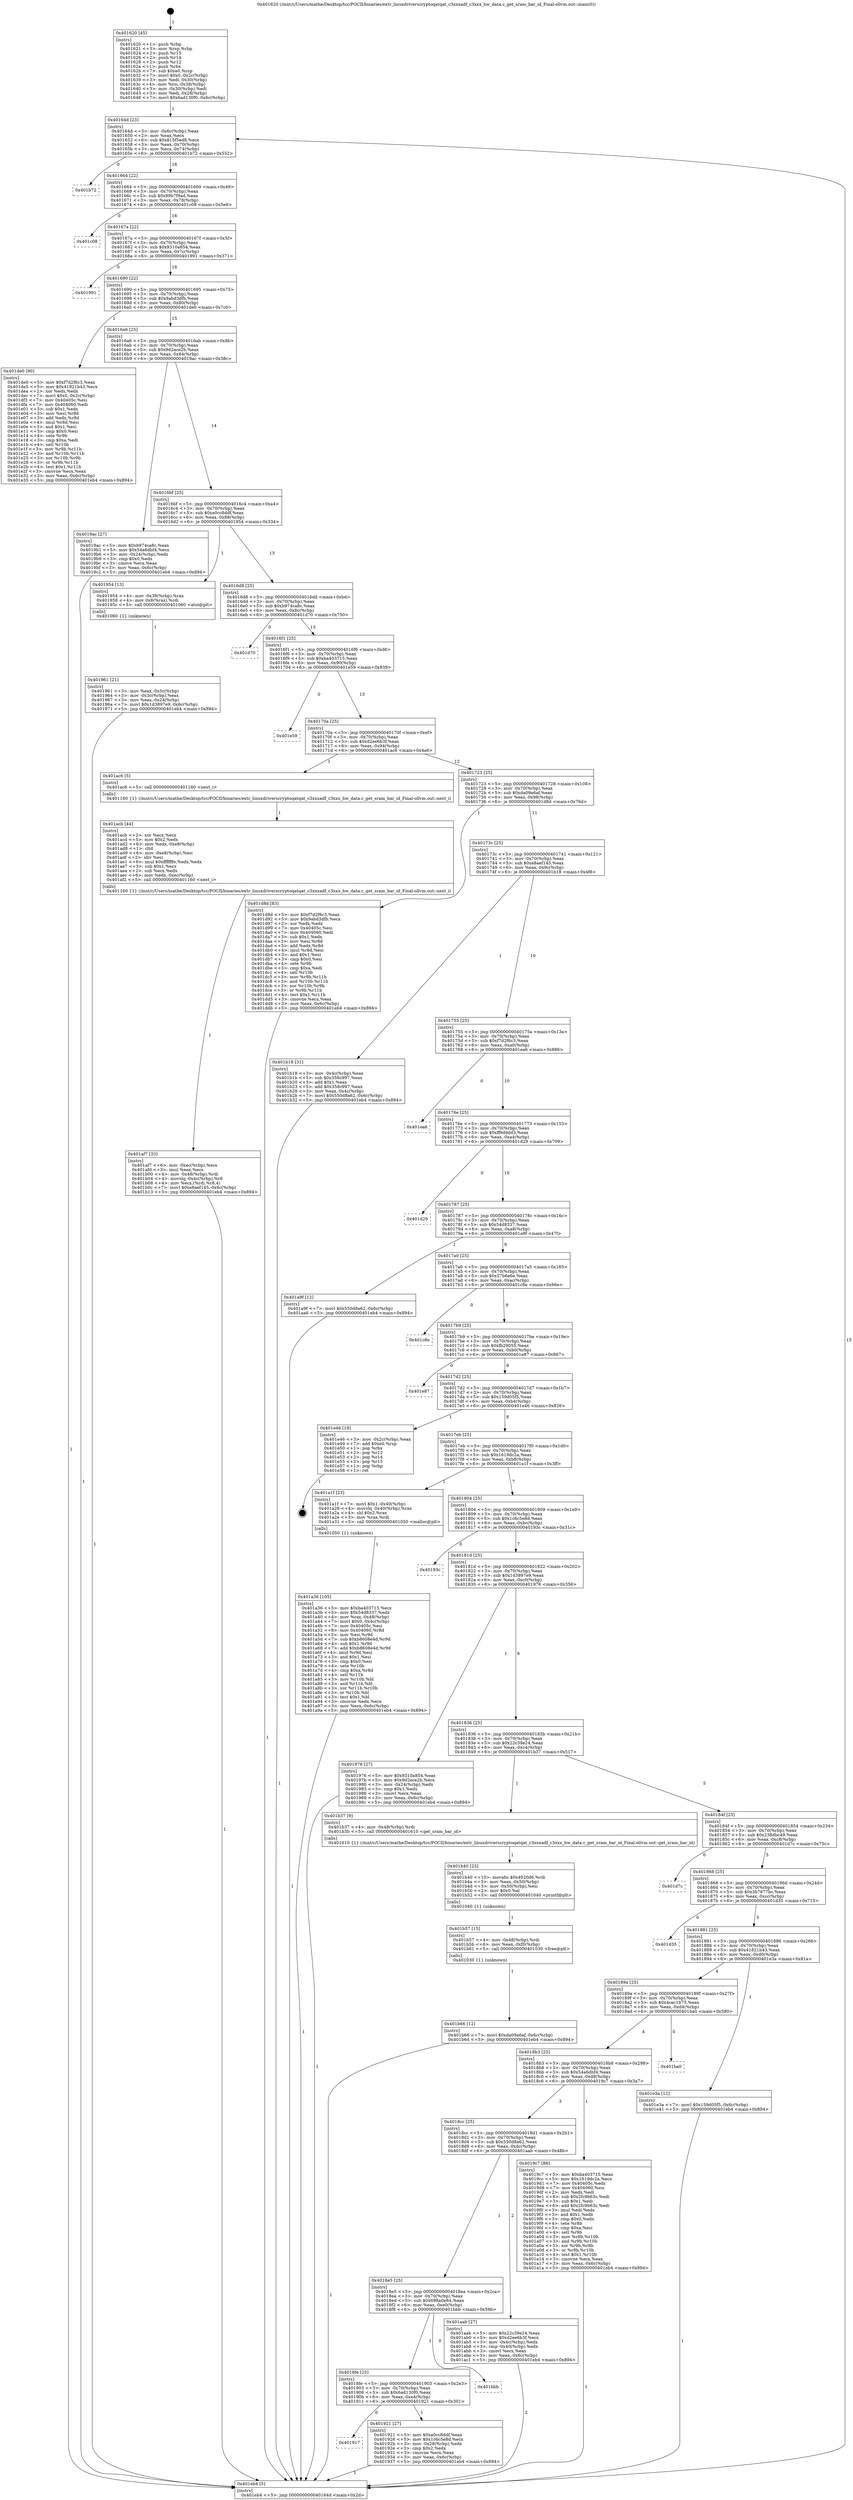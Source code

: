 digraph "0x401620" {
  label = "0x401620 (/mnt/c/Users/mathe/Desktop/tcc/POCII/binaries/extr_linuxdriverscryptoqatqat_c3xxxadf_c3xxx_hw_data.c_get_sram_bar_id_Final-ollvm.out::main(0))"
  labelloc = "t"
  node[shape=record]

  Entry [label="",width=0.3,height=0.3,shape=circle,fillcolor=black,style=filled]
  "0x40164d" [label="{
     0x40164d [23]\l
     | [instrs]\l
     &nbsp;&nbsp;0x40164d \<+3\>: mov -0x6c(%rbp),%eax\l
     &nbsp;&nbsp;0x401650 \<+2\>: mov %eax,%ecx\l
     &nbsp;&nbsp;0x401652 \<+6\>: sub $0x815f5ed8,%ecx\l
     &nbsp;&nbsp;0x401658 \<+3\>: mov %eax,-0x70(%rbp)\l
     &nbsp;&nbsp;0x40165b \<+3\>: mov %ecx,-0x74(%rbp)\l
     &nbsp;&nbsp;0x40165e \<+6\>: je 0000000000401b72 \<main+0x552\>\l
  }"]
  "0x401b72" [label="{
     0x401b72\l
  }", style=dashed]
  "0x401664" [label="{
     0x401664 [22]\l
     | [instrs]\l
     &nbsp;&nbsp;0x401664 \<+5\>: jmp 0000000000401669 \<main+0x49\>\l
     &nbsp;&nbsp;0x401669 \<+3\>: mov -0x70(%rbp),%eax\l
     &nbsp;&nbsp;0x40166c \<+5\>: sub $0x89b7f9ad,%eax\l
     &nbsp;&nbsp;0x401671 \<+3\>: mov %eax,-0x78(%rbp)\l
     &nbsp;&nbsp;0x401674 \<+6\>: je 0000000000401c08 \<main+0x5e8\>\l
  }"]
  Exit [label="",width=0.3,height=0.3,shape=circle,fillcolor=black,style=filled,peripheries=2]
  "0x401c08" [label="{
     0x401c08\l
  }", style=dashed]
  "0x40167a" [label="{
     0x40167a [22]\l
     | [instrs]\l
     &nbsp;&nbsp;0x40167a \<+5\>: jmp 000000000040167f \<main+0x5f\>\l
     &nbsp;&nbsp;0x40167f \<+3\>: mov -0x70(%rbp),%eax\l
     &nbsp;&nbsp;0x401682 \<+5\>: sub $0x9310a854,%eax\l
     &nbsp;&nbsp;0x401687 \<+3\>: mov %eax,-0x7c(%rbp)\l
     &nbsp;&nbsp;0x40168a \<+6\>: je 0000000000401991 \<main+0x371\>\l
  }"]
  "0x401b66" [label="{
     0x401b66 [12]\l
     | [instrs]\l
     &nbsp;&nbsp;0x401b66 \<+7\>: movl $0xda09a6af,-0x6c(%rbp)\l
     &nbsp;&nbsp;0x401b6d \<+5\>: jmp 0000000000401eb4 \<main+0x894\>\l
  }"]
  "0x401991" [label="{
     0x401991\l
  }", style=dashed]
  "0x401690" [label="{
     0x401690 [22]\l
     | [instrs]\l
     &nbsp;&nbsp;0x401690 \<+5\>: jmp 0000000000401695 \<main+0x75\>\l
     &nbsp;&nbsp;0x401695 \<+3\>: mov -0x70(%rbp),%eax\l
     &nbsp;&nbsp;0x401698 \<+5\>: sub $0x9abd3dfb,%eax\l
     &nbsp;&nbsp;0x40169d \<+3\>: mov %eax,-0x80(%rbp)\l
     &nbsp;&nbsp;0x4016a0 \<+6\>: je 0000000000401de0 \<main+0x7c0\>\l
  }"]
  "0x401b57" [label="{
     0x401b57 [15]\l
     | [instrs]\l
     &nbsp;&nbsp;0x401b57 \<+4\>: mov -0x48(%rbp),%rdi\l
     &nbsp;&nbsp;0x401b5b \<+6\>: mov %eax,-0xf0(%rbp)\l
     &nbsp;&nbsp;0x401b61 \<+5\>: call 0000000000401030 \<free@plt\>\l
     | [calls]\l
     &nbsp;&nbsp;0x401030 \{1\} (unknown)\l
  }"]
  "0x401de0" [label="{
     0x401de0 [90]\l
     | [instrs]\l
     &nbsp;&nbsp;0x401de0 \<+5\>: mov $0xf7d2f6c3,%eax\l
     &nbsp;&nbsp;0x401de5 \<+5\>: mov $0x41821b43,%ecx\l
     &nbsp;&nbsp;0x401dea \<+2\>: xor %edx,%edx\l
     &nbsp;&nbsp;0x401dec \<+7\>: movl $0x0,-0x2c(%rbp)\l
     &nbsp;&nbsp;0x401df3 \<+7\>: mov 0x40405c,%esi\l
     &nbsp;&nbsp;0x401dfa \<+7\>: mov 0x404060,%edi\l
     &nbsp;&nbsp;0x401e01 \<+3\>: sub $0x1,%edx\l
     &nbsp;&nbsp;0x401e04 \<+3\>: mov %esi,%r8d\l
     &nbsp;&nbsp;0x401e07 \<+3\>: add %edx,%r8d\l
     &nbsp;&nbsp;0x401e0a \<+4\>: imul %r8d,%esi\l
     &nbsp;&nbsp;0x401e0e \<+3\>: and $0x1,%esi\l
     &nbsp;&nbsp;0x401e11 \<+3\>: cmp $0x0,%esi\l
     &nbsp;&nbsp;0x401e14 \<+4\>: sete %r9b\l
     &nbsp;&nbsp;0x401e18 \<+3\>: cmp $0xa,%edi\l
     &nbsp;&nbsp;0x401e1b \<+4\>: setl %r10b\l
     &nbsp;&nbsp;0x401e1f \<+3\>: mov %r9b,%r11b\l
     &nbsp;&nbsp;0x401e22 \<+3\>: and %r10b,%r11b\l
     &nbsp;&nbsp;0x401e25 \<+3\>: xor %r10b,%r9b\l
     &nbsp;&nbsp;0x401e28 \<+3\>: or %r9b,%r11b\l
     &nbsp;&nbsp;0x401e2b \<+4\>: test $0x1,%r11b\l
     &nbsp;&nbsp;0x401e2f \<+3\>: cmovne %ecx,%eax\l
     &nbsp;&nbsp;0x401e32 \<+3\>: mov %eax,-0x6c(%rbp)\l
     &nbsp;&nbsp;0x401e35 \<+5\>: jmp 0000000000401eb4 \<main+0x894\>\l
  }"]
  "0x4016a6" [label="{
     0x4016a6 [25]\l
     | [instrs]\l
     &nbsp;&nbsp;0x4016a6 \<+5\>: jmp 00000000004016ab \<main+0x8b\>\l
     &nbsp;&nbsp;0x4016ab \<+3\>: mov -0x70(%rbp),%eax\l
     &nbsp;&nbsp;0x4016ae \<+5\>: sub $0x9d2ace2b,%eax\l
     &nbsp;&nbsp;0x4016b3 \<+6\>: mov %eax,-0x84(%rbp)\l
     &nbsp;&nbsp;0x4016b9 \<+6\>: je 00000000004019ac \<main+0x38c\>\l
  }"]
  "0x401b40" [label="{
     0x401b40 [23]\l
     | [instrs]\l
     &nbsp;&nbsp;0x401b40 \<+10\>: movabs $0x4020d6,%rdi\l
     &nbsp;&nbsp;0x401b4a \<+3\>: mov %eax,-0x50(%rbp)\l
     &nbsp;&nbsp;0x401b4d \<+3\>: mov -0x50(%rbp),%esi\l
     &nbsp;&nbsp;0x401b50 \<+2\>: mov $0x0,%al\l
     &nbsp;&nbsp;0x401b52 \<+5\>: call 0000000000401040 \<printf@plt\>\l
     | [calls]\l
     &nbsp;&nbsp;0x401040 \{1\} (unknown)\l
  }"]
  "0x4019ac" [label="{
     0x4019ac [27]\l
     | [instrs]\l
     &nbsp;&nbsp;0x4019ac \<+5\>: mov $0xb974ca8c,%eax\l
     &nbsp;&nbsp;0x4019b1 \<+5\>: mov $0x54a6dbf4,%ecx\l
     &nbsp;&nbsp;0x4019b6 \<+3\>: mov -0x24(%rbp),%edx\l
     &nbsp;&nbsp;0x4019b9 \<+3\>: cmp $0x0,%edx\l
     &nbsp;&nbsp;0x4019bc \<+3\>: cmove %ecx,%eax\l
     &nbsp;&nbsp;0x4019bf \<+3\>: mov %eax,-0x6c(%rbp)\l
     &nbsp;&nbsp;0x4019c2 \<+5\>: jmp 0000000000401eb4 \<main+0x894\>\l
  }"]
  "0x4016bf" [label="{
     0x4016bf [25]\l
     | [instrs]\l
     &nbsp;&nbsp;0x4016bf \<+5\>: jmp 00000000004016c4 \<main+0xa4\>\l
     &nbsp;&nbsp;0x4016c4 \<+3\>: mov -0x70(%rbp),%eax\l
     &nbsp;&nbsp;0x4016c7 \<+5\>: sub $0xa0cc8ddf,%eax\l
     &nbsp;&nbsp;0x4016cc \<+6\>: mov %eax,-0x88(%rbp)\l
     &nbsp;&nbsp;0x4016d2 \<+6\>: je 0000000000401954 \<main+0x334\>\l
  }"]
  "0x401af7" [label="{
     0x401af7 [33]\l
     | [instrs]\l
     &nbsp;&nbsp;0x401af7 \<+6\>: mov -0xec(%rbp),%ecx\l
     &nbsp;&nbsp;0x401afd \<+3\>: imul %eax,%ecx\l
     &nbsp;&nbsp;0x401b00 \<+4\>: mov -0x48(%rbp),%rdi\l
     &nbsp;&nbsp;0x401b04 \<+4\>: movslq -0x4c(%rbp),%r8\l
     &nbsp;&nbsp;0x401b08 \<+4\>: mov %ecx,(%rdi,%r8,4)\l
     &nbsp;&nbsp;0x401b0c \<+7\>: movl $0xe8aef145,-0x6c(%rbp)\l
     &nbsp;&nbsp;0x401b13 \<+5\>: jmp 0000000000401eb4 \<main+0x894\>\l
  }"]
  "0x401954" [label="{
     0x401954 [13]\l
     | [instrs]\l
     &nbsp;&nbsp;0x401954 \<+4\>: mov -0x38(%rbp),%rax\l
     &nbsp;&nbsp;0x401958 \<+4\>: mov 0x8(%rax),%rdi\l
     &nbsp;&nbsp;0x40195c \<+5\>: call 0000000000401060 \<atoi@plt\>\l
     | [calls]\l
     &nbsp;&nbsp;0x401060 \{1\} (unknown)\l
  }"]
  "0x4016d8" [label="{
     0x4016d8 [25]\l
     | [instrs]\l
     &nbsp;&nbsp;0x4016d8 \<+5\>: jmp 00000000004016dd \<main+0xbd\>\l
     &nbsp;&nbsp;0x4016dd \<+3\>: mov -0x70(%rbp),%eax\l
     &nbsp;&nbsp;0x4016e0 \<+5\>: sub $0xb974ca8c,%eax\l
     &nbsp;&nbsp;0x4016e5 \<+6\>: mov %eax,-0x8c(%rbp)\l
     &nbsp;&nbsp;0x4016eb \<+6\>: je 0000000000401d70 \<main+0x750\>\l
  }"]
  "0x401acb" [label="{
     0x401acb [44]\l
     | [instrs]\l
     &nbsp;&nbsp;0x401acb \<+2\>: xor %ecx,%ecx\l
     &nbsp;&nbsp;0x401acd \<+5\>: mov $0x2,%edx\l
     &nbsp;&nbsp;0x401ad2 \<+6\>: mov %edx,-0xe8(%rbp)\l
     &nbsp;&nbsp;0x401ad8 \<+1\>: cltd\l
     &nbsp;&nbsp;0x401ad9 \<+6\>: mov -0xe8(%rbp),%esi\l
     &nbsp;&nbsp;0x401adf \<+2\>: idiv %esi\l
     &nbsp;&nbsp;0x401ae1 \<+6\>: imul $0xfffffffe,%edx,%edx\l
     &nbsp;&nbsp;0x401ae7 \<+3\>: sub $0x1,%ecx\l
     &nbsp;&nbsp;0x401aea \<+2\>: sub %ecx,%edx\l
     &nbsp;&nbsp;0x401aec \<+6\>: mov %edx,-0xec(%rbp)\l
     &nbsp;&nbsp;0x401af2 \<+5\>: call 0000000000401160 \<next_i\>\l
     | [calls]\l
     &nbsp;&nbsp;0x401160 \{1\} (/mnt/c/Users/mathe/Desktop/tcc/POCII/binaries/extr_linuxdriverscryptoqatqat_c3xxxadf_c3xxx_hw_data.c_get_sram_bar_id_Final-ollvm.out::next_i)\l
  }"]
  "0x401d70" [label="{
     0x401d70\l
  }", style=dashed]
  "0x4016f1" [label="{
     0x4016f1 [25]\l
     | [instrs]\l
     &nbsp;&nbsp;0x4016f1 \<+5\>: jmp 00000000004016f6 \<main+0xd6\>\l
     &nbsp;&nbsp;0x4016f6 \<+3\>: mov -0x70(%rbp),%eax\l
     &nbsp;&nbsp;0x4016f9 \<+5\>: sub $0xba403715,%eax\l
     &nbsp;&nbsp;0x4016fe \<+6\>: mov %eax,-0x90(%rbp)\l
     &nbsp;&nbsp;0x401704 \<+6\>: je 0000000000401e59 \<main+0x839\>\l
  }"]
  "0x401a36" [label="{
     0x401a36 [105]\l
     | [instrs]\l
     &nbsp;&nbsp;0x401a36 \<+5\>: mov $0xba403715,%ecx\l
     &nbsp;&nbsp;0x401a3b \<+5\>: mov $0x54d8337,%edx\l
     &nbsp;&nbsp;0x401a40 \<+4\>: mov %rax,-0x48(%rbp)\l
     &nbsp;&nbsp;0x401a44 \<+7\>: movl $0x0,-0x4c(%rbp)\l
     &nbsp;&nbsp;0x401a4b \<+7\>: mov 0x40405c,%esi\l
     &nbsp;&nbsp;0x401a52 \<+8\>: mov 0x404060,%r8d\l
     &nbsp;&nbsp;0x401a5a \<+3\>: mov %esi,%r9d\l
     &nbsp;&nbsp;0x401a5d \<+7\>: sub $0xb8608e4d,%r9d\l
     &nbsp;&nbsp;0x401a64 \<+4\>: sub $0x1,%r9d\l
     &nbsp;&nbsp;0x401a68 \<+7\>: add $0xb8608e4d,%r9d\l
     &nbsp;&nbsp;0x401a6f \<+4\>: imul %r9d,%esi\l
     &nbsp;&nbsp;0x401a73 \<+3\>: and $0x1,%esi\l
     &nbsp;&nbsp;0x401a76 \<+3\>: cmp $0x0,%esi\l
     &nbsp;&nbsp;0x401a79 \<+4\>: sete %r10b\l
     &nbsp;&nbsp;0x401a7d \<+4\>: cmp $0xa,%r8d\l
     &nbsp;&nbsp;0x401a81 \<+4\>: setl %r11b\l
     &nbsp;&nbsp;0x401a85 \<+3\>: mov %r10b,%bl\l
     &nbsp;&nbsp;0x401a88 \<+3\>: and %r11b,%bl\l
     &nbsp;&nbsp;0x401a8b \<+3\>: xor %r11b,%r10b\l
     &nbsp;&nbsp;0x401a8e \<+3\>: or %r10b,%bl\l
     &nbsp;&nbsp;0x401a91 \<+3\>: test $0x1,%bl\l
     &nbsp;&nbsp;0x401a94 \<+3\>: cmovne %edx,%ecx\l
     &nbsp;&nbsp;0x401a97 \<+3\>: mov %ecx,-0x6c(%rbp)\l
     &nbsp;&nbsp;0x401a9a \<+5\>: jmp 0000000000401eb4 \<main+0x894\>\l
  }"]
  "0x401e59" [label="{
     0x401e59\l
  }", style=dashed]
  "0x40170a" [label="{
     0x40170a [25]\l
     | [instrs]\l
     &nbsp;&nbsp;0x40170a \<+5\>: jmp 000000000040170f \<main+0xef\>\l
     &nbsp;&nbsp;0x40170f \<+3\>: mov -0x70(%rbp),%eax\l
     &nbsp;&nbsp;0x401712 \<+5\>: sub $0xd2ee6b3f,%eax\l
     &nbsp;&nbsp;0x401717 \<+6\>: mov %eax,-0x94(%rbp)\l
     &nbsp;&nbsp;0x40171d \<+6\>: je 0000000000401ac6 \<main+0x4a6\>\l
  }"]
  "0x401961" [label="{
     0x401961 [21]\l
     | [instrs]\l
     &nbsp;&nbsp;0x401961 \<+3\>: mov %eax,-0x3c(%rbp)\l
     &nbsp;&nbsp;0x401964 \<+3\>: mov -0x3c(%rbp),%eax\l
     &nbsp;&nbsp;0x401967 \<+3\>: mov %eax,-0x24(%rbp)\l
     &nbsp;&nbsp;0x40196a \<+7\>: movl $0x1d3897e9,-0x6c(%rbp)\l
     &nbsp;&nbsp;0x401971 \<+5\>: jmp 0000000000401eb4 \<main+0x894\>\l
  }"]
  "0x401ac6" [label="{
     0x401ac6 [5]\l
     | [instrs]\l
     &nbsp;&nbsp;0x401ac6 \<+5\>: call 0000000000401160 \<next_i\>\l
     | [calls]\l
     &nbsp;&nbsp;0x401160 \{1\} (/mnt/c/Users/mathe/Desktop/tcc/POCII/binaries/extr_linuxdriverscryptoqatqat_c3xxxadf_c3xxx_hw_data.c_get_sram_bar_id_Final-ollvm.out::next_i)\l
  }"]
  "0x401723" [label="{
     0x401723 [25]\l
     | [instrs]\l
     &nbsp;&nbsp;0x401723 \<+5\>: jmp 0000000000401728 \<main+0x108\>\l
     &nbsp;&nbsp;0x401728 \<+3\>: mov -0x70(%rbp),%eax\l
     &nbsp;&nbsp;0x40172b \<+5\>: sub $0xda09a6af,%eax\l
     &nbsp;&nbsp;0x401730 \<+6\>: mov %eax,-0x98(%rbp)\l
     &nbsp;&nbsp;0x401736 \<+6\>: je 0000000000401d8d \<main+0x76d\>\l
  }"]
  "0x401620" [label="{
     0x401620 [45]\l
     | [instrs]\l
     &nbsp;&nbsp;0x401620 \<+1\>: push %rbp\l
     &nbsp;&nbsp;0x401621 \<+3\>: mov %rsp,%rbp\l
     &nbsp;&nbsp;0x401624 \<+2\>: push %r15\l
     &nbsp;&nbsp;0x401626 \<+2\>: push %r14\l
     &nbsp;&nbsp;0x401628 \<+2\>: push %r12\l
     &nbsp;&nbsp;0x40162a \<+1\>: push %rbx\l
     &nbsp;&nbsp;0x40162b \<+7\>: sub $0xe0,%rsp\l
     &nbsp;&nbsp;0x401632 \<+7\>: movl $0x0,-0x2c(%rbp)\l
     &nbsp;&nbsp;0x401639 \<+3\>: mov %edi,-0x30(%rbp)\l
     &nbsp;&nbsp;0x40163c \<+4\>: mov %rsi,-0x38(%rbp)\l
     &nbsp;&nbsp;0x401640 \<+3\>: mov -0x30(%rbp),%edi\l
     &nbsp;&nbsp;0x401643 \<+3\>: mov %edi,-0x28(%rbp)\l
     &nbsp;&nbsp;0x401646 \<+7\>: movl $0x6ad130f0,-0x6c(%rbp)\l
  }"]
  "0x401d8d" [label="{
     0x401d8d [83]\l
     | [instrs]\l
     &nbsp;&nbsp;0x401d8d \<+5\>: mov $0xf7d2f6c3,%eax\l
     &nbsp;&nbsp;0x401d92 \<+5\>: mov $0x9abd3dfb,%ecx\l
     &nbsp;&nbsp;0x401d97 \<+2\>: xor %edx,%edx\l
     &nbsp;&nbsp;0x401d99 \<+7\>: mov 0x40405c,%esi\l
     &nbsp;&nbsp;0x401da0 \<+7\>: mov 0x404060,%edi\l
     &nbsp;&nbsp;0x401da7 \<+3\>: sub $0x1,%edx\l
     &nbsp;&nbsp;0x401daa \<+3\>: mov %esi,%r8d\l
     &nbsp;&nbsp;0x401dad \<+3\>: add %edx,%r8d\l
     &nbsp;&nbsp;0x401db0 \<+4\>: imul %r8d,%esi\l
     &nbsp;&nbsp;0x401db4 \<+3\>: and $0x1,%esi\l
     &nbsp;&nbsp;0x401db7 \<+3\>: cmp $0x0,%esi\l
     &nbsp;&nbsp;0x401dba \<+4\>: sete %r9b\l
     &nbsp;&nbsp;0x401dbe \<+3\>: cmp $0xa,%edi\l
     &nbsp;&nbsp;0x401dc1 \<+4\>: setl %r10b\l
     &nbsp;&nbsp;0x401dc5 \<+3\>: mov %r9b,%r11b\l
     &nbsp;&nbsp;0x401dc8 \<+3\>: and %r10b,%r11b\l
     &nbsp;&nbsp;0x401dcb \<+3\>: xor %r10b,%r9b\l
     &nbsp;&nbsp;0x401dce \<+3\>: or %r9b,%r11b\l
     &nbsp;&nbsp;0x401dd1 \<+4\>: test $0x1,%r11b\l
     &nbsp;&nbsp;0x401dd5 \<+3\>: cmovne %ecx,%eax\l
     &nbsp;&nbsp;0x401dd8 \<+3\>: mov %eax,-0x6c(%rbp)\l
     &nbsp;&nbsp;0x401ddb \<+5\>: jmp 0000000000401eb4 \<main+0x894\>\l
  }"]
  "0x40173c" [label="{
     0x40173c [25]\l
     | [instrs]\l
     &nbsp;&nbsp;0x40173c \<+5\>: jmp 0000000000401741 \<main+0x121\>\l
     &nbsp;&nbsp;0x401741 \<+3\>: mov -0x70(%rbp),%eax\l
     &nbsp;&nbsp;0x401744 \<+5\>: sub $0xe8aef145,%eax\l
     &nbsp;&nbsp;0x401749 \<+6\>: mov %eax,-0x9c(%rbp)\l
     &nbsp;&nbsp;0x40174f \<+6\>: je 0000000000401b18 \<main+0x4f8\>\l
  }"]
  "0x401eb4" [label="{
     0x401eb4 [5]\l
     | [instrs]\l
     &nbsp;&nbsp;0x401eb4 \<+5\>: jmp 000000000040164d \<main+0x2d\>\l
  }"]
  "0x401b18" [label="{
     0x401b18 [31]\l
     | [instrs]\l
     &nbsp;&nbsp;0x401b18 \<+3\>: mov -0x4c(%rbp),%eax\l
     &nbsp;&nbsp;0x401b1b \<+5\>: sub $0x358c997,%eax\l
     &nbsp;&nbsp;0x401b20 \<+3\>: add $0x1,%eax\l
     &nbsp;&nbsp;0x401b23 \<+5\>: add $0x358c997,%eax\l
     &nbsp;&nbsp;0x401b28 \<+3\>: mov %eax,-0x4c(%rbp)\l
     &nbsp;&nbsp;0x401b2b \<+7\>: movl $0x550d8a62,-0x6c(%rbp)\l
     &nbsp;&nbsp;0x401b32 \<+5\>: jmp 0000000000401eb4 \<main+0x894\>\l
  }"]
  "0x401755" [label="{
     0x401755 [25]\l
     | [instrs]\l
     &nbsp;&nbsp;0x401755 \<+5\>: jmp 000000000040175a \<main+0x13a\>\l
     &nbsp;&nbsp;0x40175a \<+3\>: mov -0x70(%rbp),%eax\l
     &nbsp;&nbsp;0x40175d \<+5\>: sub $0xf7d2f6c3,%eax\l
     &nbsp;&nbsp;0x401762 \<+6\>: mov %eax,-0xa0(%rbp)\l
     &nbsp;&nbsp;0x401768 \<+6\>: je 0000000000401ea6 \<main+0x886\>\l
  }"]
  "0x401917" [label="{
     0x401917\l
  }", style=dashed]
  "0x401ea6" [label="{
     0x401ea6\l
  }", style=dashed]
  "0x40176e" [label="{
     0x40176e [25]\l
     | [instrs]\l
     &nbsp;&nbsp;0x40176e \<+5\>: jmp 0000000000401773 \<main+0x153\>\l
     &nbsp;&nbsp;0x401773 \<+3\>: mov -0x70(%rbp),%eax\l
     &nbsp;&nbsp;0x401776 \<+5\>: sub $0xff9d9dd3,%eax\l
     &nbsp;&nbsp;0x40177b \<+6\>: mov %eax,-0xa4(%rbp)\l
     &nbsp;&nbsp;0x401781 \<+6\>: je 0000000000401d29 \<main+0x709\>\l
  }"]
  "0x401921" [label="{
     0x401921 [27]\l
     | [instrs]\l
     &nbsp;&nbsp;0x401921 \<+5\>: mov $0xa0cc8ddf,%eax\l
     &nbsp;&nbsp;0x401926 \<+5\>: mov $0x1c6c5e8d,%ecx\l
     &nbsp;&nbsp;0x40192b \<+3\>: mov -0x28(%rbp),%edx\l
     &nbsp;&nbsp;0x40192e \<+3\>: cmp $0x2,%edx\l
     &nbsp;&nbsp;0x401931 \<+3\>: cmovne %ecx,%eax\l
     &nbsp;&nbsp;0x401934 \<+3\>: mov %eax,-0x6c(%rbp)\l
     &nbsp;&nbsp;0x401937 \<+5\>: jmp 0000000000401eb4 \<main+0x894\>\l
  }"]
  "0x401d29" [label="{
     0x401d29\l
  }", style=dashed]
  "0x401787" [label="{
     0x401787 [25]\l
     | [instrs]\l
     &nbsp;&nbsp;0x401787 \<+5\>: jmp 000000000040178c \<main+0x16c\>\l
     &nbsp;&nbsp;0x40178c \<+3\>: mov -0x70(%rbp),%eax\l
     &nbsp;&nbsp;0x40178f \<+5\>: sub $0x54d8337,%eax\l
     &nbsp;&nbsp;0x401794 \<+6\>: mov %eax,-0xa8(%rbp)\l
     &nbsp;&nbsp;0x40179a \<+6\>: je 0000000000401a9f \<main+0x47f\>\l
  }"]
  "0x4018fe" [label="{
     0x4018fe [25]\l
     | [instrs]\l
     &nbsp;&nbsp;0x4018fe \<+5\>: jmp 0000000000401903 \<main+0x2e3\>\l
     &nbsp;&nbsp;0x401903 \<+3\>: mov -0x70(%rbp),%eax\l
     &nbsp;&nbsp;0x401906 \<+5\>: sub $0x6ad130f0,%eax\l
     &nbsp;&nbsp;0x40190b \<+6\>: mov %eax,-0xe4(%rbp)\l
     &nbsp;&nbsp;0x401911 \<+6\>: je 0000000000401921 \<main+0x301\>\l
  }"]
  "0x401a9f" [label="{
     0x401a9f [12]\l
     | [instrs]\l
     &nbsp;&nbsp;0x401a9f \<+7\>: movl $0x550d8a62,-0x6c(%rbp)\l
     &nbsp;&nbsp;0x401aa6 \<+5\>: jmp 0000000000401eb4 \<main+0x894\>\l
  }"]
  "0x4017a0" [label="{
     0x4017a0 [25]\l
     | [instrs]\l
     &nbsp;&nbsp;0x4017a0 \<+5\>: jmp 00000000004017a5 \<main+0x185\>\l
     &nbsp;&nbsp;0x4017a5 \<+3\>: mov -0x70(%rbp),%eax\l
     &nbsp;&nbsp;0x4017a8 \<+5\>: sub $0x57b6e6e,%eax\l
     &nbsp;&nbsp;0x4017ad \<+6\>: mov %eax,-0xac(%rbp)\l
     &nbsp;&nbsp;0x4017b3 \<+6\>: je 0000000000401c8e \<main+0x66e\>\l
  }"]
  "0x401bbb" [label="{
     0x401bbb\l
  }", style=dashed]
  "0x401c8e" [label="{
     0x401c8e\l
  }", style=dashed]
  "0x4017b9" [label="{
     0x4017b9 [25]\l
     | [instrs]\l
     &nbsp;&nbsp;0x4017b9 \<+5\>: jmp 00000000004017be \<main+0x19e\>\l
     &nbsp;&nbsp;0x4017be \<+3\>: mov -0x70(%rbp),%eax\l
     &nbsp;&nbsp;0x4017c1 \<+5\>: sub $0xfb29055,%eax\l
     &nbsp;&nbsp;0x4017c6 \<+6\>: mov %eax,-0xb0(%rbp)\l
     &nbsp;&nbsp;0x4017cc \<+6\>: je 0000000000401e87 \<main+0x867\>\l
  }"]
  "0x4018e5" [label="{
     0x4018e5 [25]\l
     | [instrs]\l
     &nbsp;&nbsp;0x4018e5 \<+5\>: jmp 00000000004018ea \<main+0x2ca\>\l
     &nbsp;&nbsp;0x4018ea \<+3\>: mov -0x70(%rbp),%eax\l
     &nbsp;&nbsp;0x4018ed \<+5\>: sub $0x698a0e84,%eax\l
     &nbsp;&nbsp;0x4018f2 \<+6\>: mov %eax,-0xe0(%rbp)\l
     &nbsp;&nbsp;0x4018f8 \<+6\>: je 0000000000401bbb \<main+0x59b\>\l
  }"]
  "0x401e87" [label="{
     0x401e87\l
  }", style=dashed]
  "0x4017d2" [label="{
     0x4017d2 [25]\l
     | [instrs]\l
     &nbsp;&nbsp;0x4017d2 \<+5\>: jmp 00000000004017d7 \<main+0x1b7\>\l
     &nbsp;&nbsp;0x4017d7 \<+3\>: mov -0x70(%rbp),%eax\l
     &nbsp;&nbsp;0x4017da \<+5\>: sub $0x159d05f5,%eax\l
     &nbsp;&nbsp;0x4017df \<+6\>: mov %eax,-0xb4(%rbp)\l
     &nbsp;&nbsp;0x4017e5 \<+6\>: je 0000000000401e46 \<main+0x826\>\l
  }"]
  "0x401aab" [label="{
     0x401aab [27]\l
     | [instrs]\l
     &nbsp;&nbsp;0x401aab \<+5\>: mov $0x22c39e24,%eax\l
     &nbsp;&nbsp;0x401ab0 \<+5\>: mov $0xd2ee6b3f,%ecx\l
     &nbsp;&nbsp;0x401ab5 \<+3\>: mov -0x4c(%rbp),%edx\l
     &nbsp;&nbsp;0x401ab8 \<+3\>: cmp -0x40(%rbp),%edx\l
     &nbsp;&nbsp;0x401abb \<+3\>: cmovl %ecx,%eax\l
     &nbsp;&nbsp;0x401abe \<+3\>: mov %eax,-0x6c(%rbp)\l
     &nbsp;&nbsp;0x401ac1 \<+5\>: jmp 0000000000401eb4 \<main+0x894\>\l
  }"]
  "0x401e46" [label="{
     0x401e46 [19]\l
     | [instrs]\l
     &nbsp;&nbsp;0x401e46 \<+3\>: mov -0x2c(%rbp),%eax\l
     &nbsp;&nbsp;0x401e49 \<+7\>: add $0xe0,%rsp\l
     &nbsp;&nbsp;0x401e50 \<+1\>: pop %rbx\l
     &nbsp;&nbsp;0x401e51 \<+2\>: pop %r12\l
     &nbsp;&nbsp;0x401e53 \<+2\>: pop %r14\l
     &nbsp;&nbsp;0x401e55 \<+2\>: pop %r15\l
     &nbsp;&nbsp;0x401e57 \<+1\>: pop %rbp\l
     &nbsp;&nbsp;0x401e58 \<+1\>: ret\l
  }"]
  "0x4017eb" [label="{
     0x4017eb [25]\l
     | [instrs]\l
     &nbsp;&nbsp;0x4017eb \<+5\>: jmp 00000000004017f0 \<main+0x1d0\>\l
     &nbsp;&nbsp;0x4017f0 \<+3\>: mov -0x70(%rbp),%eax\l
     &nbsp;&nbsp;0x4017f3 \<+5\>: sub $0x1619dc2a,%eax\l
     &nbsp;&nbsp;0x4017f8 \<+6\>: mov %eax,-0xb8(%rbp)\l
     &nbsp;&nbsp;0x4017fe \<+6\>: je 0000000000401a1f \<main+0x3ff\>\l
  }"]
  "0x4018cc" [label="{
     0x4018cc [25]\l
     | [instrs]\l
     &nbsp;&nbsp;0x4018cc \<+5\>: jmp 00000000004018d1 \<main+0x2b1\>\l
     &nbsp;&nbsp;0x4018d1 \<+3\>: mov -0x70(%rbp),%eax\l
     &nbsp;&nbsp;0x4018d4 \<+5\>: sub $0x550d8a62,%eax\l
     &nbsp;&nbsp;0x4018d9 \<+6\>: mov %eax,-0xdc(%rbp)\l
     &nbsp;&nbsp;0x4018df \<+6\>: je 0000000000401aab \<main+0x48b\>\l
  }"]
  "0x401a1f" [label="{
     0x401a1f [23]\l
     | [instrs]\l
     &nbsp;&nbsp;0x401a1f \<+7\>: movl $0x1,-0x40(%rbp)\l
     &nbsp;&nbsp;0x401a26 \<+4\>: movslq -0x40(%rbp),%rax\l
     &nbsp;&nbsp;0x401a2a \<+4\>: shl $0x2,%rax\l
     &nbsp;&nbsp;0x401a2e \<+3\>: mov %rax,%rdi\l
     &nbsp;&nbsp;0x401a31 \<+5\>: call 0000000000401050 \<malloc@plt\>\l
     | [calls]\l
     &nbsp;&nbsp;0x401050 \{1\} (unknown)\l
  }"]
  "0x401804" [label="{
     0x401804 [25]\l
     | [instrs]\l
     &nbsp;&nbsp;0x401804 \<+5\>: jmp 0000000000401809 \<main+0x1e9\>\l
     &nbsp;&nbsp;0x401809 \<+3\>: mov -0x70(%rbp),%eax\l
     &nbsp;&nbsp;0x40180c \<+5\>: sub $0x1c6c5e8d,%eax\l
     &nbsp;&nbsp;0x401811 \<+6\>: mov %eax,-0xbc(%rbp)\l
     &nbsp;&nbsp;0x401817 \<+6\>: je 000000000040193c \<main+0x31c\>\l
  }"]
  "0x4019c7" [label="{
     0x4019c7 [88]\l
     | [instrs]\l
     &nbsp;&nbsp;0x4019c7 \<+5\>: mov $0xba403715,%eax\l
     &nbsp;&nbsp;0x4019cc \<+5\>: mov $0x1619dc2a,%ecx\l
     &nbsp;&nbsp;0x4019d1 \<+7\>: mov 0x40405c,%edx\l
     &nbsp;&nbsp;0x4019d8 \<+7\>: mov 0x404060,%esi\l
     &nbsp;&nbsp;0x4019df \<+2\>: mov %edx,%edi\l
     &nbsp;&nbsp;0x4019e1 \<+6\>: sub $0x2fc9b63c,%edi\l
     &nbsp;&nbsp;0x4019e7 \<+3\>: sub $0x1,%edi\l
     &nbsp;&nbsp;0x4019ea \<+6\>: add $0x2fc9b63c,%edi\l
     &nbsp;&nbsp;0x4019f0 \<+3\>: imul %edi,%edx\l
     &nbsp;&nbsp;0x4019f3 \<+3\>: and $0x1,%edx\l
     &nbsp;&nbsp;0x4019f6 \<+3\>: cmp $0x0,%edx\l
     &nbsp;&nbsp;0x4019f9 \<+4\>: sete %r8b\l
     &nbsp;&nbsp;0x4019fd \<+3\>: cmp $0xa,%esi\l
     &nbsp;&nbsp;0x401a00 \<+4\>: setl %r9b\l
     &nbsp;&nbsp;0x401a04 \<+3\>: mov %r8b,%r10b\l
     &nbsp;&nbsp;0x401a07 \<+3\>: and %r9b,%r10b\l
     &nbsp;&nbsp;0x401a0a \<+3\>: xor %r9b,%r8b\l
     &nbsp;&nbsp;0x401a0d \<+3\>: or %r8b,%r10b\l
     &nbsp;&nbsp;0x401a10 \<+4\>: test $0x1,%r10b\l
     &nbsp;&nbsp;0x401a14 \<+3\>: cmovne %ecx,%eax\l
     &nbsp;&nbsp;0x401a17 \<+3\>: mov %eax,-0x6c(%rbp)\l
     &nbsp;&nbsp;0x401a1a \<+5\>: jmp 0000000000401eb4 \<main+0x894\>\l
  }"]
  "0x40193c" [label="{
     0x40193c\l
  }", style=dashed]
  "0x40181d" [label="{
     0x40181d [25]\l
     | [instrs]\l
     &nbsp;&nbsp;0x40181d \<+5\>: jmp 0000000000401822 \<main+0x202\>\l
     &nbsp;&nbsp;0x401822 \<+3\>: mov -0x70(%rbp),%eax\l
     &nbsp;&nbsp;0x401825 \<+5\>: sub $0x1d3897e9,%eax\l
     &nbsp;&nbsp;0x40182a \<+6\>: mov %eax,-0xc0(%rbp)\l
     &nbsp;&nbsp;0x401830 \<+6\>: je 0000000000401976 \<main+0x356\>\l
  }"]
  "0x4018b3" [label="{
     0x4018b3 [25]\l
     | [instrs]\l
     &nbsp;&nbsp;0x4018b3 \<+5\>: jmp 00000000004018b8 \<main+0x298\>\l
     &nbsp;&nbsp;0x4018b8 \<+3\>: mov -0x70(%rbp),%eax\l
     &nbsp;&nbsp;0x4018bb \<+5\>: sub $0x54a6dbf4,%eax\l
     &nbsp;&nbsp;0x4018c0 \<+6\>: mov %eax,-0xd8(%rbp)\l
     &nbsp;&nbsp;0x4018c6 \<+6\>: je 00000000004019c7 \<main+0x3a7\>\l
  }"]
  "0x401976" [label="{
     0x401976 [27]\l
     | [instrs]\l
     &nbsp;&nbsp;0x401976 \<+5\>: mov $0x9310a854,%eax\l
     &nbsp;&nbsp;0x40197b \<+5\>: mov $0x9d2ace2b,%ecx\l
     &nbsp;&nbsp;0x401980 \<+3\>: mov -0x24(%rbp),%edx\l
     &nbsp;&nbsp;0x401983 \<+3\>: cmp $0x1,%edx\l
     &nbsp;&nbsp;0x401986 \<+3\>: cmovl %ecx,%eax\l
     &nbsp;&nbsp;0x401989 \<+3\>: mov %eax,-0x6c(%rbp)\l
     &nbsp;&nbsp;0x40198c \<+5\>: jmp 0000000000401eb4 \<main+0x894\>\l
  }"]
  "0x401836" [label="{
     0x401836 [25]\l
     | [instrs]\l
     &nbsp;&nbsp;0x401836 \<+5\>: jmp 000000000040183b \<main+0x21b\>\l
     &nbsp;&nbsp;0x40183b \<+3\>: mov -0x70(%rbp),%eax\l
     &nbsp;&nbsp;0x40183e \<+5\>: sub $0x22c39e24,%eax\l
     &nbsp;&nbsp;0x401843 \<+6\>: mov %eax,-0xc4(%rbp)\l
     &nbsp;&nbsp;0x401849 \<+6\>: je 0000000000401b37 \<main+0x517\>\l
  }"]
  "0x401ba0" [label="{
     0x401ba0\l
  }", style=dashed]
  "0x401b37" [label="{
     0x401b37 [9]\l
     | [instrs]\l
     &nbsp;&nbsp;0x401b37 \<+4\>: mov -0x48(%rbp),%rdi\l
     &nbsp;&nbsp;0x401b3b \<+5\>: call 0000000000401610 \<get_sram_bar_id\>\l
     | [calls]\l
     &nbsp;&nbsp;0x401610 \{1\} (/mnt/c/Users/mathe/Desktop/tcc/POCII/binaries/extr_linuxdriverscryptoqatqat_c3xxxadf_c3xxx_hw_data.c_get_sram_bar_id_Final-ollvm.out::get_sram_bar_id)\l
  }"]
  "0x40184f" [label="{
     0x40184f [25]\l
     | [instrs]\l
     &nbsp;&nbsp;0x40184f \<+5\>: jmp 0000000000401854 \<main+0x234\>\l
     &nbsp;&nbsp;0x401854 \<+3\>: mov -0x70(%rbp),%eax\l
     &nbsp;&nbsp;0x401857 \<+5\>: sub $0x238dbc49,%eax\l
     &nbsp;&nbsp;0x40185c \<+6\>: mov %eax,-0xc8(%rbp)\l
     &nbsp;&nbsp;0x401862 \<+6\>: je 0000000000401d7c \<main+0x75c\>\l
  }"]
  "0x40189a" [label="{
     0x40189a [25]\l
     | [instrs]\l
     &nbsp;&nbsp;0x40189a \<+5\>: jmp 000000000040189f \<main+0x27f\>\l
     &nbsp;&nbsp;0x40189f \<+3\>: mov -0x70(%rbp),%eax\l
     &nbsp;&nbsp;0x4018a2 \<+5\>: sub $0x4cec1b75,%eax\l
     &nbsp;&nbsp;0x4018a7 \<+6\>: mov %eax,-0xd4(%rbp)\l
     &nbsp;&nbsp;0x4018ad \<+6\>: je 0000000000401ba0 \<main+0x580\>\l
  }"]
  "0x401d7c" [label="{
     0x401d7c\l
  }", style=dashed]
  "0x401868" [label="{
     0x401868 [25]\l
     | [instrs]\l
     &nbsp;&nbsp;0x401868 \<+5\>: jmp 000000000040186d \<main+0x24d\>\l
     &nbsp;&nbsp;0x40186d \<+3\>: mov -0x70(%rbp),%eax\l
     &nbsp;&nbsp;0x401870 \<+5\>: sub $0x3b7677bc,%eax\l
     &nbsp;&nbsp;0x401875 \<+6\>: mov %eax,-0xcc(%rbp)\l
     &nbsp;&nbsp;0x40187b \<+6\>: je 0000000000401d35 \<main+0x715\>\l
  }"]
  "0x401e3a" [label="{
     0x401e3a [12]\l
     | [instrs]\l
     &nbsp;&nbsp;0x401e3a \<+7\>: movl $0x159d05f5,-0x6c(%rbp)\l
     &nbsp;&nbsp;0x401e41 \<+5\>: jmp 0000000000401eb4 \<main+0x894\>\l
  }"]
  "0x401d35" [label="{
     0x401d35\l
  }", style=dashed]
  "0x401881" [label="{
     0x401881 [25]\l
     | [instrs]\l
     &nbsp;&nbsp;0x401881 \<+5\>: jmp 0000000000401886 \<main+0x266\>\l
     &nbsp;&nbsp;0x401886 \<+3\>: mov -0x70(%rbp),%eax\l
     &nbsp;&nbsp;0x401889 \<+5\>: sub $0x41821b43,%eax\l
     &nbsp;&nbsp;0x40188e \<+6\>: mov %eax,-0xd0(%rbp)\l
     &nbsp;&nbsp;0x401894 \<+6\>: je 0000000000401e3a \<main+0x81a\>\l
  }"]
  Entry -> "0x401620" [label=" 1"]
  "0x40164d" -> "0x401b72" [label=" 0"]
  "0x40164d" -> "0x401664" [label=" 16"]
  "0x401e46" -> Exit [label=" 1"]
  "0x401664" -> "0x401c08" [label=" 0"]
  "0x401664" -> "0x40167a" [label=" 16"]
  "0x401e3a" -> "0x401eb4" [label=" 1"]
  "0x40167a" -> "0x401991" [label=" 0"]
  "0x40167a" -> "0x401690" [label=" 16"]
  "0x401de0" -> "0x401eb4" [label=" 1"]
  "0x401690" -> "0x401de0" [label=" 1"]
  "0x401690" -> "0x4016a6" [label=" 15"]
  "0x401d8d" -> "0x401eb4" [label=" 1"]
  "0x4016a6" -> "0x4019ac" [label=" 1"]
  "0x4016a6" -> "0x4016bf" [label=" 14"]
  "0x401b66" -> "0x401eb4" [label=" 1"]
  "0x4016bf" -> "0x401954" [label=" 1"]
  "0x4016bf" -> "0x4016d8" [label=" 13"]
  "0x401b57" -> "0x401b66" [label=" 1"]
  "0x4016d8" -> "0x401d70" [label=" 0"]
  "0x4016d8" -> "0x4016f1" [label=" 13"]
  "0x401b40" -> "0x401b57" [label=" 1"]
  "0x4016f1" -> "0x401e59" [label=" 0"]
  "0x4016f1" -> "0x40170a" [label=" 13"]
  "0x401b37" -> "0x401b40" [label=" 1"]
  "0x40170a" -> "0x401ac6" [label=" 1"]
  "0x40170a" -> "0x401723" [label=" 12"]
  "0x401b18" -> "0x401eb4" [label=" 1"]
  "0x401723" -> "0x401d8d" [label=" 1"]
  "0x401723" -> "0x40173c" [label=" 11"]
  "0x401af7" -> "0x401eb4" [label=" 1"]
  "0x40173c" -> "0x401b18" [label=" 1"]
  "0x40173c" -> "0x401755" [label=" 10"]
  "0x401acb" -> "0x401af7" [label=" 1"]
  "0x401755" -> "0x401ea6" [label=" 0"]
  "0x401755" -> "0x40176e" [label=" 10"]
  "0x401ac6" -> "0x401acb" [label=" 1"]
  "0x40176e" -> "0x401d29" [label=" 0"]
  "0x40176e" -> "0x401787" [label=" 10"]
  "0x401aab" -> "0x401eb4" [label=" 2"]
  "0x401787" -> "0x401a9f" [label=" 1"]
  "0x401787" -> "0x4017a0" [label=" 9"]
  "0x401a36" -> "0x401eb4" [label=" 1"]
  "0x4017a0" -> "0x401c8e" [label=" 0"]
  "0x4017a0" -> "0x4017b9" [label=" 9"]
  "0x401a1f" -> "0x401a36" [label=" 1"]
  "0x4017b9" -> "0x401e87" [label=" 0"]
  "0x4017b9" -> "0x4017d2" [label=" 9"]
  "0x4019ac" -> "0x401eb4" [label=" 1"]
  "0x4017d2" -> "0x401e46" [label=" 1"]
  "0x4017d2" -> "0x4017eb" [label=" 8"]
  "0x401976" -> "0x401eb4" [label=" 1"]
  "0x4017eb" -> "0x401a1f" [label=" 1"]
  "0x4017eb" -> "0x401804" [label=" 7"]
  "0x401954" -> "0x401961" [label=" 1"]
  "0x401804" -> "0x40193c" [label=" 0"]
  "0x401804" -> "0x40181d" [label=" 7"]
  "0x401eb4" -> "0x40164d" [label=" 15"]
  "0x40181d" -> "0x401976" [label=" 1"]
  "0x40181d" -> "0x401836" [label=" 6"]
  "0x401921" -> "0x401eb4" [label=" 1"]
  "0x401836" -> "0x401b37" [label=" 1"]
  "0x401836" -> "0x40184f" [label=" 5"]
  "0x4018fe" -> "0x401917" [label=" 0"]
  "0x40184f" -> "0x401d7c" [label=" 0"]
  "0x40184f" -> "0x401868" [label=" 5"]
  "0x401a9f" -> "0x401eb4" [label=" 1"]
  "0x401868" -> "0x401d35" [label=" 0"]
  "0x401868" -> "0x401881" [label=" 5"]
  "0x4018e5" -> "0x4018fe" [label=" 1"]
  "0x401881" -> "0x401e3a" [label=" 1"]
  "0x401881" -> "0x40189a" [label=" 4"]
  "0x4018fe" -> "0x401921" [label=" 1"]
  "0x40189a" -> "0x401ba0" [label=" 0"]
  "0x40189a" -> "0x4018b3" [label=" 4"]
  "0x401620" -> "0x40164d" [label=" 1"]
  "0x4018b3" -> "0x4019c7" [label=" 1"]
  "0x4018b3" -> "0x4018cc" [label=" 3"]
  "0x401961" -> "0x401eb4" [label=" 1"]
  "0x4018cc" -> "0x401aab" [label=" 2"]
  "0x4018cc" -> "0x4018e5" [label=" 1"]
  "0x4019c7" -> "0x401eb4" [label=" 1"]
  "0x4018e5" -> "0x401bbb" [label=" 0"]
}
